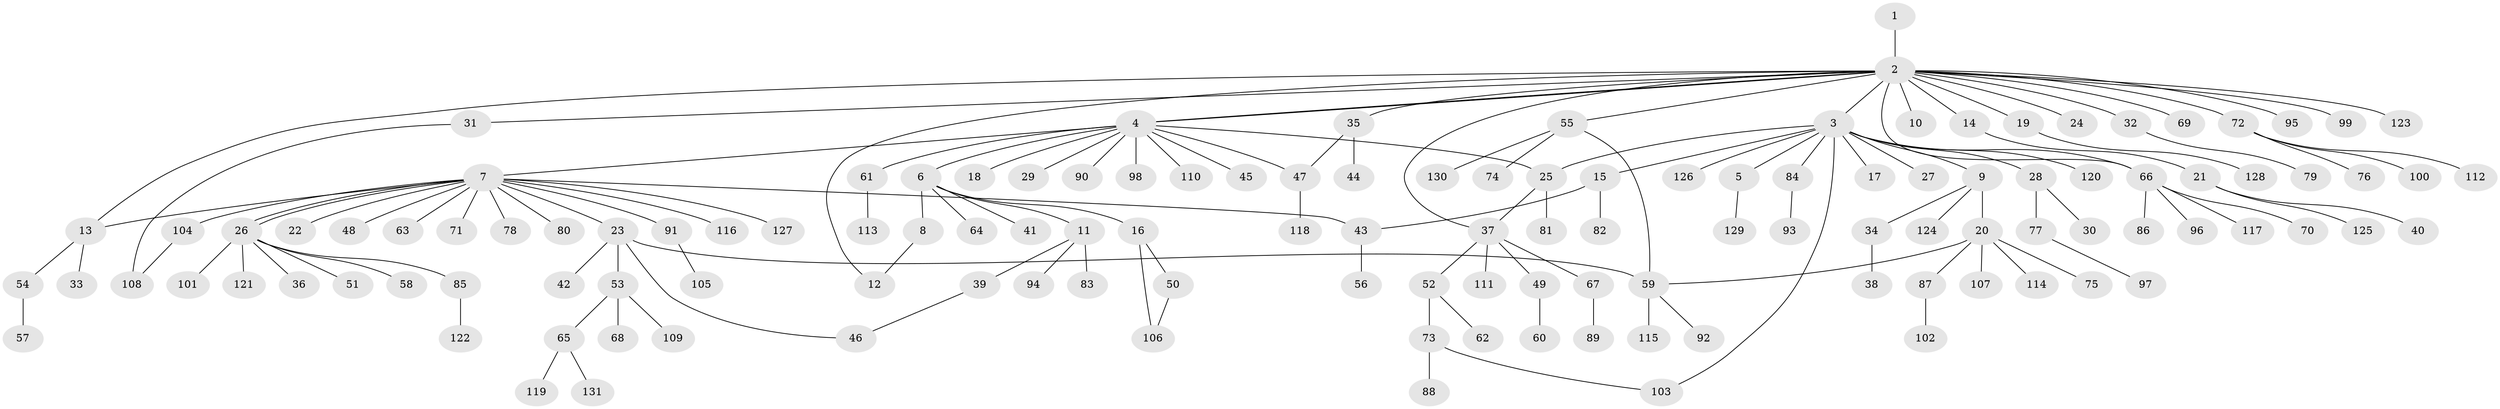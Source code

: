 // coarse degree distribution, {2: 0.1956521739130435, 3: 0.07608695652173914, 1: 0.5978260869565217, 11: 0.010869565217391304, 14: 0.010869565217391304, 5: 0.043478260869565216, 4: 0.03260869565217391, 6: 0.010869565217391304, 19: 0.010869565217391304, 12: 0.010869565217391304}
// Generated by graph-tools (version 1.1) at 2025/36/03/04/25 23:36:48]
// undirected, 131 vertices, 145 edges
graph export_dot {
  node [color=gray90,style=filled];
  1;
  2;
  3;
  4;
  5;
  6;
  7;
  8;
  9;
  10;
  11;
  12;
  13;
  14;
  15;
  16;
  17;
  18;
  19;
  20;
  21;
  22;
  23;
  24;
  25;
  26;
  27;
  28;
  29;
  30;
  31;
  32;
  33;
  34;
  35;
  36;
  37;
  38;
  39;
  40;
  41;
  42;
  43;
  44;
  45;
  46;
  47;
  48;
  49;
  50;
  51;
  52;
  53;
  54;
  55;
  56;
  57;
  58;
  59;
  60;
  61;
  62;
  63;
  64;
  65;
  66;
  67;
  68;
  69;
  70;
  71;
  72;
  73;
  74;
  75;
  76;
  77;
  78;
  79;
  80;
  81;
  82;
  83;
  84;
  85;
  86;
  87;
  88;
  89;
  90;
  91;
  92;
  93;
  94;
  95;
  96;
  97;
  98;
  99;
  100;
  101;
  102;
  103;
  104;
  105;
  106;
  107;
  108;
  109;
  110;
  111;
  112;
  113;
  114;
  115;
  116;
  117;
  118;
  119;
  120;
  121;
  122;
  123;
  124;
  125;
  126;
  127;
  128;
  129;
  130;
  131;
  1 -- 2;
  2 -- 3;
  2 -- 4;
  2 -- 4;
  2 -- 10;
  2 -- 12;
  2 -- 13;
  2 -- 14;
  2 -- 19;
  2 -- 24;
  2 -- 31;
  2 -- 32;
  2 -- 35;
  2 -- 37;
  2 -- 55;
  2 -- 66;
  2 -- 69;
  2 -- 72;
  2 -- 95;
  2 -- 99;
  2 -- 123;
  3 -- 5;
  3 -- 9;
  3 -- 15;
  3 -- 17;
  3 -- 25;
  3 -- 27;
  3 -- 28;
  3 -- 66;
  3 -- 84;
  3 -- 103;
  3 -- 120;
  3 -- 126;
  4 -- 6;
  4 -- 7;
  4 -- 18;
  4 -- 25;
  4 -- 29;
  4 -- 45;
  4 -- 47;
  4 -- 61;
  4 -- 90;
  4 -- 98;
  4 -- 110;
  5 -- 129;
  6 -- 8;
  6 -- 11;
  6 -- 16;
  6 -- 41;
  6 -- 64;
  7 -- 13;
  7 -- 22;
  7 -- 23;
  7 -- 26;
  7 -- 26;
  7 -- 43;
  7 -- 48;
  7 -- 63;
  7 -- 71;
  7 -- 78;
  7 -- 80;
  7 -- 91;
  7 -- 104;
  7 -- 116;
  7 -- 127;
  8 -- 12;
  9 -- 20;
  9 -- 34;
  9 -- 124;
  11 -- 39;
  11 -- 83;
  11 -- 94;
  13 -- 33;
  13 -- 54;
  14 -- 21;
  15 -- 43;
  15 -- 82;
  16 -- 50;
  16 -- 106;
  19 -- 128;
  20 -- 59;
  20 -- 75;
  20 -- 87;
  20 -- 107;
  20 -- 114;
  21 -- 40;
  21 -- 125;
  23 -- 42;
  23 -- 46;
  23 -- 53;
  23 -- 59;
  25 -- 37;
  25 -- 81;
  26 -- 36;
  26 -- 51;
  26 -- 58;
  26 -- 85;
  26 -- 101;
  26 -- 121;
  28 -- 30;
  28 -- 77;
  31 -- 108;
  32 -- 79;
  34 -- 38;
  35 -- 44;
  35 -- 47;
  37 -- 49;
  37 -- 52;
  37 -- 67;
  37 -- 111;
  39 -- 46;
  43 -- 56;
  47 -- 118;
  49 -- 60;
  50 -- 106;
  52 -- 62;
  52 -- 73;
  53 -- 65;
  53 -- 68;
  53 -- 109;
  54 -- 57;
  55 -- 59;
  55 -- 74;
  55 -- 130;
  59 -- 92;
  59 -- 115;
  61 -- 113;
  65 -- 119;
  65 -- 131;
  66 -- 70;
  66 -- 86;
  66 -- 96;
  66 -- 117;
  67 -- 89;
  72 -- 76;
  72 -- 100;
  72 -- 112;
  73 -- 88;
  73 -- 103;
  77 -- 97;
  84 -- 93;
  85 -- 122;
  87 -- 102;
  91 -- 105;
  104 -- 108;
}
